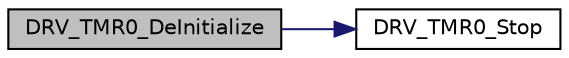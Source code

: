 digraph "DRV_TMR0_DeInitialize"
{
  edge [fontname="Helvetica",fontsize="10",labelfontname="Helvetica",labelfontsize="10"];
  node [fontname="Helvetica",fontsize="10",shape=record];
  rankdir="LR";
  Node51 [label="DRV_TMR0_DeInitialize",height=0.2,width=0.4,color="black", fillcolor="grey75", style="filled", fontcolor="black"];
  Node51 -> Node52 [color="midnightblue",fontsize="10",style="solid",fontname="Helvetica"];
  Node52 [label="DRV_TMR0_Stop",height=0.2,width=0.4,color="black", fillcolor="white", style="filled",URL="$inszt__main_8c.html#ac36fa2098e131c01739ccba39e23c70a"];
}

